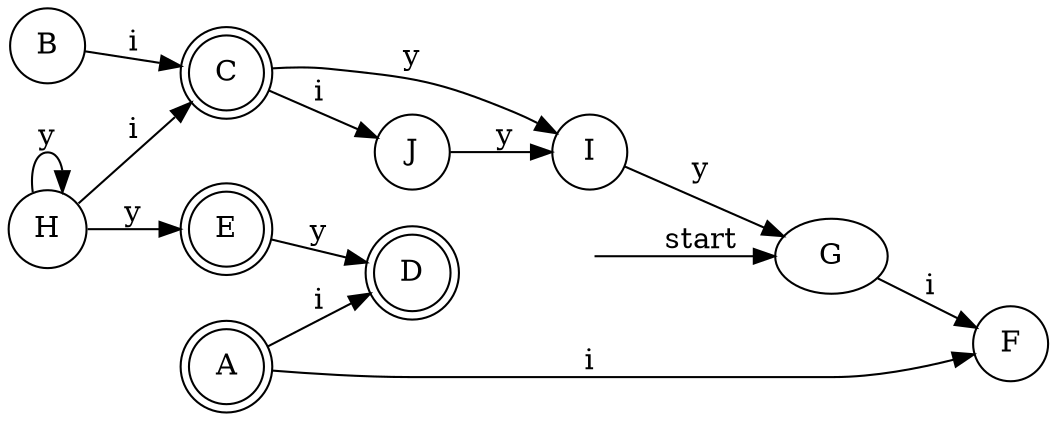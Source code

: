 digraph nfa {
    rankdir = LR;
    __start [style = invis, shape = point];
    __start -> "G" [ label = "start" ];
    node [shape = doublecircle]; "D" "A" "C" "E"
    node [shape = circle];
    "C" -> "J" [ label = "i" ];
    "H" -> "C" [ label = "i" ];
    "H" -> "H" [ label = "y" ];
    "H" -> "E" [ label = "y" ];
    "I" -> "G" [ label = "y" ];
    "A" -> "D" [ label = "i" ];
    "A" -> "F" [ label = "i" ];
    "B" -> "C" [ label = "i" ];
    "J" -> "I" [ label = "y" ];
    "G" -> "F" [ label = "i" ];
    "E" -> "D" [ label = "y" ];
    "C" -> "I" [ label = "y" ];
}
